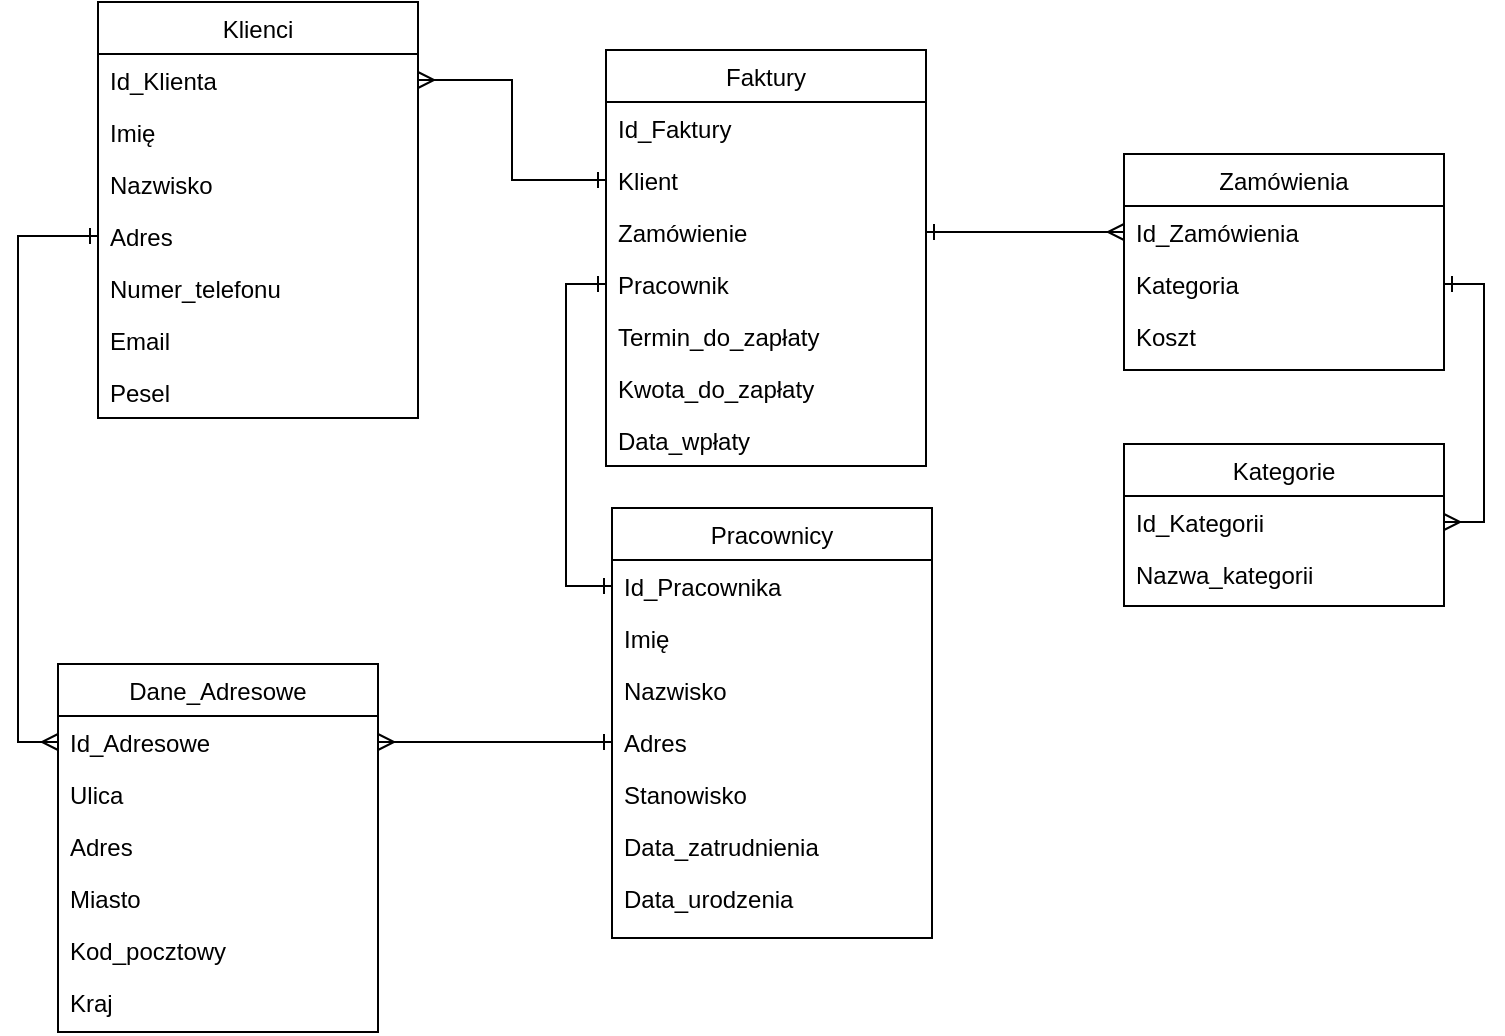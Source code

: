 <mxfile version="18.0.2" type="device"><diagram id="C5RBs43oDa-KdzZeNtuy" name="Page-1"><mxGraphModel dx="1422" dy="762" grid="0" gridSize="10" guides="1" tooltips="1" connect="1" arrows="1" fold="1" page="0" pageScale="1" pageWidth="827" pageHeight="1169" math="0" shadow="0"><root><mxCell id="WIyWlLk6GJQsqaUBKTNV-0"/><mxCell id="WIyWlLk6GJQsqaUBKTNV-1" parent="WIyWlLk6GJQsqaUBKTNV-0"/><mxCell id="zkfFHV4jXpPFQw0GAbJ--0" value="Klienci" style="swimlane;fontStyle=0;align=center;verticalAlign=top;childLayout=stackLayout;horizontal=1;startSize=26;horizontalStack=0;resizeParent=1;resizeLast=0;collapsible=1;marginBottom=0;rounded=0;shadow=0;strokeWidth=1;" parent="WIyWlLk6GJQsqaUBKTNV-1" vertex="1"><mxGeometry x="220" y="40" width="160" height="208" as="geometry"><mxRectangle x="230" y="140" width="160" height="26" as="alternateBounds"/></mxGeometry></mxCell><mxCell id="zkfFHV4jXpPFQw0GAbJ--1" value="Id_Klienta" style="text;align=left;verticalAlign=top;spacingLeft=4;spacingRight=4;overflow=hidden;rotatable=0;points=[[0,0.5],[1,0.5]];portConstraint=eastwest;" parent="zkfFHV4jXpPFQw0GAbJ--0" vertex="1"><mxGeometry y="26" width="160" height="26" as="geometry"/></mxCell><mxCell id="zkfFHV4jXpPFQw0GAbJ--2" value="Imię" style="text;align=left;verticalAlign=top;spacingLeft=4;spacingRight=4;overflow=hidden;rotatable=0;points=[[0,0.5],[1,0.5]];portConstraint=eastwest;rounded=0;shadow=0;html=0;" parent="zkfFHV4jXpPFQw0GAbJ--0" vertex="1"><mxGeometry y="52" width="160" height="26" as="geometry"/></mxCell><mxCell id="zkfFHV4jXpPFQw0GAbJ--3" value="Nazwisko" style="text;align=left;verticalAlign=top;spacingLeft=4;spacingRight=4;overflow=hidden;rotatable=0;points=[[0,0.5],[1,0.5]];portConstraint=eastwest;rounded=0;shadow=0;html=0;" parent="zkfFHV4jXpPFQw0GAbJ--0" vertex="1"><mxGeometry y="78" width="160" height="26" as="geometry"/></mxCell><mxCell id="ZHH8jqsLamT440S3vgwG-13" value="Adres" style="text;align=left;verticalAlign=top;spacingLeft=4;spacingRight=4;overflow=hidden;rotatable=0;points=[[0,0.5],[1,0.5]];portConstraint=eastwest;rounded=0;shadow=0;html=0;" parent="zkfFHV4jXpPFQw0GAbJ--0" vertex="1"><mxGeometry y="104" width="160" height="26" as="geometry"/></mxCell><mxCell id="ZHH8jqsLamT440S3vgwG-14" value="Numer_telefonu" style="text;align=left;verticalAlign=top;spacingLeft=4;spacingRight=4;overflow=hidden;rotatable=0;points=[[0,0.5],[1,0.5]];portConstraint=eastwest;rounded=0;shadow=0;html=0;" parent="zkfFHV4jXpPFQw0GAbJ--0" vertex="1"><mxGeometry y="130" width="160" height="26" as="geometry"/></mxCell><mxCell id="ZHH8jqsLamT440S3vgwG-15" value="Email" style="text;align=left;verticalAlign=top;spacingLeft=4;spacingRight=4;overflow=hidden;rotatable=0;points=[[0,0.5],[1,0.5]];portConstraint=eastwest;rounded=0;shadow=0;html=0;" parent="zkfFHV4jXpPFQw0GAbJ--0" vertex="1"><mxGeometry y="156" width="160" height="26" as="geometry"/></mxCell><mxCell id="ZHH8jqsLamT440S3vgwG-16" value="Pesel" style="text;align=left;verticalAlign=top;spacingLeft=4;spacingRight=4;overflow=hidden;rotatable=0;points=[[0,0.5],[1,0.5]];portConstraint=eastwest;rounded=0;shadow=0;html=0;" parent="zkfFHV4jXpPFQw0GAbJ--0" vertex="1"><mxGeometry y="182" width="160" height="26" as="geometry"/></mxCell><mxCell id="ZHH8jqsLamT440S3vgwG-11" style="rounded=0;orthogonalLoop=1;jettySize=auto;html=1;entryX=0;entryY=0.5;entryDx=0;entryDy=0;startArrow=ERmany;startFill=0;endArrow=ERone;endFill=0;exitX=0;exitY=0.5;exitDx=0;exitDy=0;edgeStyle=orthogonalEdgeStyle;" parent="WIyWlLk6GJQsqaUBKTNV-1" source="zkfFHV4jXpPFQw0GAbJ--18" target="ZHH8jqsLamT440S3vgwG-13" edge="1"><mxGeometry relative="1" as="geometry"/></mxCell><mxCell id="zkfFHV4jXpPFQw0GAbJ--17" value="Dane_Adresowe" style="swimlane;fontStyle=0;align=center;verticalAlign=top;childLayout=stackLayout;horizontal=1;startSize=26;horizontalStack=0;resizeParent=1;resizeLast=0;collapsible=1;marginBottom=0;rounded=0;shadow=0;strokeWidth=1;" parent="WIyWlLk6GJQsqaUBKTNV-1" vertex="1"><mxGeometry x="200" y="371" width="160" height="184" as="geometry"><mxRectangle x="550" y="140" width="160" height="26" as="alternateBounds"/></mxGeometry></mxCell><mxCell id="zkfFHV4jXpPFQw0GAbJ--18" value="Id_Adresowe" style="text;align=left;verticalAlign=top;spacingLeft=4;spacingRight=4;overflow=hidden;rotatable=0;points=[[0,0.5],[1,0.5]];portConstraint=eastwest;" parent="zkfFHV4jXpPFQw0GAbJ--17" vertex="1"><mxGeometry y="26" width="160" height="26" as="geometry"/></mxCell><mxCell id="zkfFHV4jXpPFQw0GAbJ--19" value="Ulica" style="text;align=left;verticalAlign=top;spacingLeft=4;spacingRight=4;overflow=hidden;rotatable=0;points=[[0,0.5],[1,0.5]];portConstraint=eastwest;rounded=0;shadow=0;html=0;" parent="zkfFHV4jXpPFQw0GAbJ--17" vertex="1"><mxGeometry y="52" width="160" height="26" as="geometry"/></mxCell><mxCell id="zkfFHV4jXpPFQw0GAbJ--20" value="Adres" style="text;align=left;verticalAlign=top;spacingLeft=4;spacingRight=4;overflow=hidden;rotatable=0;points=[[0,0.5],[1,0.5]];portConstraint=eastwest;rounded=0;shadow=0;html=0;" parent="zkfFHV4jXpPFQw0GAbJ--17" vertex="1"><mxGeometry y="78" width="160" height="26" as="geometry"/></mxCell><mxCell id="zkfFHV4jXpPFQw0GAbJ--21" value="Miasto" style="text;align=left;verticalAlign=top;spacingLeft=4;spacingRight=4;overflow=hidden;rotatable=0;points=[[0,0.5],[1,0.5]];portConstraint=eastwest;rounded=0;shadow=0;html=0;" parent="zkfFHV4jXpPFQw0GAbJ--17" vertex="1"><mxGeometry y="104" width="160" height="26" as="geometry"/></mxCell><mxCell id="zkfFHV4jXpPFQw0GAbJ--22" value="Kod_pocztowy" style="text;align=left;verticalAlign=top;spacingLeft=4;spacingRight=4;overflow=hidden;rotatable=0;points=[[0,0.5],[1,0.5]];portConstraint=eastwest;rounded=0;shadow=0;html=0;" parent="zkfFHV4jXpPFQw0GAbJ--17" vertex="1"><mxGeometry y="130" width="160" height="26" as="geometry"/></mxCell><mxCell id="ZHH8jqsLamT440S3vgwG-10" value="Kraj" style="text;align=left;verticalAlign=top;spacingLeft=4;spacingRight=4;overflow=hidden;rotatable=0;points=[[0,0.5],[1,0.5]];portConstraint=eastwest;rounded=0;shadow=0;html=0;" parent="zkfFHV4jXpPFQw0GAbJ--17" vertex="1"><mxGeometry y="156" width="160" height="26" as="geometry"/></mxCell><mxCell id="ZHH8jqsLamT440S3vgwG-2" value="Kategorie" style="swimlane;fontStyle=0;align=center;verticalAlign=top;childLayout=stackLayout;horizontal=1;startSize=26;horizontalStack=0;resizeParent=1;resizeLast=0;collapsible=1;marginBottom=0;rounded=0;shadow=0;strokeWidth=1;" parent="WIyWlLk6GJQsqaUBKTNV-1" vertex="1"><mxGeometry x="733" y="261" width="160" height="81" as="geometry"><mxRectangle x="230" y="140" width="160" height="26" as="alternateBounds"/></mxGeometry></mxCell><mxCell id="ZHH8jqsLamT440S3vgwG-3" value="Id_Kategorii" style="text;align=left;verticalAlign=top;spacingLeft=4;spacingRight=4;overflow=hidden;rotatable=0;points=[[0,0.5],[1,0.5]];portConstraint=eastwest;" parent="ZHH8jqsLamT440S3vgwG-2" vertex="1"><mxGeometry y="26" width="160" height="26" as="geometry"/></mxCell><mxCell id="ZHH8jqsLamT440S3vgwG-4" value="Nazwa_kategorii" style="text;align=left;verticalAlign=top;spacingLeft=4;spacingRight=4;overflow=hidden;rotatable=0;points=[[0,0.5],[1,0.5]];portConstraint=eastwest;rounded=0;shadow=0;html=0;" parent="ZHH8jqsLamT440S3vgwG-2" vertex="1"><mxGeometry y="52" width="160" height="26" as="geometry"/></mxCell><mxCell id="ZHH8jqsLamT440S3vgwG-29" style="edgeStyle=orthogonalEdgeStyle;rounded=0;orthogonalLoop=1;jettySize=auto;html=1;entryX=1;entryY=0.5;entryDx=0;entryDy=0;startArrow=ERone;startFill=0;endArrow=ERmany;endFill=0;exitX=1;exitY=0.5;exitDx=0;exitDy=0;" parent="WIyWlLk6GJQsqaUBKTNV-1" source="ZHH8jqsLamT440S3vgwG-23" target="ZHH8jqsLamT440S3vgwG-3" edge="1"><mxGeometry relative="1" as="geometry"/></mxCell><mxCell id="ZHH8jqsLamT440S3vgwG-34" style="edgeStyle=orthogonalEdgeStyle;rounded=0;orthogonalLoop=1;jettySize=auto;html=1;entryX=1;entryY=0.5;entryDx=0;entryDy=0;startArrow=ERmany;startFill=0;endArrow=ERone;endFill=0;exitX=0;exitY=0.5;exitDx=0;exitDy=0;" parent="WIyWlLk6GJQsqaUBKTNV-1" source="ZHH8jqsLamT440S3vgwG-22" target="ZHH8jqsLamT440S3vgwG-28" edge="1"><mxGeometry relative="1" as="geometry"/></mxCell><mxCell id="ZHH8jqsLamT440S3vgwG-21" value="Zamówienia" style="swimlane;fontStyle=0;align=center;verticalAlign=top;childLayout=stackLayout;horizontal=1;startSize=26;horizontalStack=0;resizeParent=1;resizeLast=0;collapsible=1;marginBottom=0;rounded=0;shadow=0;strokeWidth=1;" parent="WIyWlLk6GJQsqaUBKTNV-1" vertex="1"><mxGeometry x="733" y="116" width="160" height="108" as="geometry"><mxRectangle x="230" y="140" width="160" height="26" as="alternateBounds"/></mxGeometry></mxCell><mxCell id="ZHH8jqsLamT440S3vgwG-22" value="Id_Zamówienia" style="text;align=left;verticalAlign=top;spacingLeft=4;spacingRight=4;overflow=hidden;rotatable=0;points=[[0,0.5],[1,0.5]];portConstraint=eastwest;" parent="ZHH8jqsLamT440S3vgwG-21" vertex="1"><mxGeometry y="26" width="160" height="26" as="geometry"/></mxCell><mxCell id="ZHH8jqsLamT440S3vgwG-23" value="Kategoria" style="text;align=left;verticalAlign=top;spacingLeft=4;spacingRight=4;overflow=hidden;rotatable=0;points=[[0,0.5],[1,0.5]];portConstraint=eastwest;rounded=0;shadow=0;html=0;" parent="ZHH8jqsLamT440S3vgwG-21" vertex="1"><mxGeometry y="52" width="160" height="26" as="geometry"/></mxCell><mxCell id="ZHH8jqsLamT440S3vgwG-24" value="Koszt" style="text;align=left;verticalAlign=top;spacingLeft=4;spacingRight=4;overflow=hidden;rotatable=0;points=[[0,0.5],[1,0.5]];portConstraint=eastwest;rounded=0;shadow=0;html=0;" parent="ZHH8jqsLamT440S3vgwG-21" vertex="1"><mxGeometry y="78" width="160" height="26" as="geometry"/></mxCell><mxCell id="ZHH8jqsLamT440S3vgwG-33" style="edgeStyle=orthogonalEdgeStyle;rounded=0;orthogonalLoop=1;jettySize=auto;html=1;entryX=1;entryY=0.5;entryDx=0;entryDy=0;startArrow=ERone;startFill=0;endArrow=ERmany;endFill=0;exitX=0;exitY=0.5;exitDx=0;exitDy=0;" parent="WIyWlLk6GJQsqaUBKTNV-1" source="ZHH8jqsLamT440S3vgwG-27" target="zkfFHV4jXpPFQw0GAbJ--1" edge="1"><mxGeometry relative="1" as="geometry"/></mxCell><mxCell id="ZHH8jqsLamT440S3vgwG-25" value="Faktury" style="swimlane;fontStyle=0;align=center;verticalAlign=top;childLayout=stackLayout;horizontal=1;startSize=26;horizontalStack=0;resizeParent=1;resizeLast=0;collapsible=1;marginBottom=0;rounded=0;shadow=0;strokeWidth=1;" parent="WIyWlLk6GJQsqaUBKTNV-1" vertex="1"><mxGeometry x="474" y="64" width="160" height="208" as="geometry"><mxRectangle x="230" y="140" width="160" height="26" as="alternateBounds"/></mxGeometry></mxCell><mxCell id="ZHH8jqsLamT440S3vgwG-26" value="Id_Faktury" style="text;align=left;verticalAlign=top;spacingLeft=4;spacingRight=4;overflow=hidden;rotatable=0;points=[[0,0.5],[1,0.5]];portConstraint=eastwest;" parent="ZHH8jqsLamT440S3vgwG-25" vertex="1"><mxGeometry y="26" width="160" height="26" as="geometry"/></mxCell><mxCell id="ZHH8jqsLamT440S3vgwG-27" value="Klient" style="text;align=left;verticalAlign=top;spacingLeft=4;spacingRight=4;overflow=hidden;rotatable=0;points=[[0,0.5],[1,0.5]];portConstraint=eastwest;rounded=0;shadow=0;html=0;" parent="ZHH8jqsLamT440S3vgwG-25" vertex="1"><mxGeometry y="52" width="160" height="26" as="geometry"/></mxCell><mxCell id="ZHH8jqsLamT440S3vgwG-28" value="Zamówienie" style="text;align=left;verticalAlign=top;spacingLeft=4;spacingRight=4;overflow=hidden;rotatable=0;points=[[0,0.5],[1,0.5]];portConstraint=eastwest;rounded=0;shadow=0;html=0;" parent="ZHH8jqsLamT440S3vgwG-25" vertex="1"><mxGeometry y="78" width="160" height="26" as="geometry"/></mxCell><mxCell id="49LecY3NYQVZXiZLAktM-9" value="Pracownik" style="text;align=left;verticalAlign=top;spacingLeft=4;spacingRight=4;overflow=hidden;rotatable=0;points=[[0,0.5],[1,0.5]];portConstraint=eastwest;rounded=0;shadow=0;html=0;" vertex="1" parent="ZHH8jqsLamT440S3vgwG-25"><mxGeometry y="104" width="160" height="26" as="geometry"/></mxCell><mxCell id="ZHH8jqsLamT440S3vgwG-30" value="Termin_do_zapłaty" style="text;align=left;verticalAlign=top;spacingLeft=4;spacingRight=4;overflow=hidden;rotatable=0;points=[[0,0.5],[1,0.5]];portConstraint=eastwest;rounded=0;shadow=0;html=0;" parent="ZHH8jqsLamT440S3vgwG-25" vertex="1"><mxGeometry y="130" width="160" height="26" as="geometry"/></mxCell><mxCell id="ZHH8jqsLamT440S3vgwG-31" value="Kwota_do_zapłaty" style="text;align=left;verticalAlign=top;spacingLeft=4;spacingRight=4;overflow=hidden;rotatable=0;points=[[0,0.5],[1,0.5]];portConstraint=eastwest;rounded=0;shadow=0;html=0;" parent="ZHH8jqsLamT440S3vgwG-25" vertex="1"><mxGeometry y="156" width="160" height="26" as="geometry"/></mxCell><mxCell id="ZHH8jqsLamT440S3vgwG-32" value="Data_wpłaty" style="text;align=left;verticalAlign=top;spacingLeft=4;spacingRight=4;overflow=hidden;rotatable=0;points=[[0,0.5],[1,0.5]];portConstraint=eastwest;rounded=0;shadow=0;html=0;" parent="ZHH8jqsLamT440S3vgwG-25" vertex="1"><mxGeometry y="182" width="160" height="26" as="geometry"/></mxCell><mxCell id="49LecY3NYQVZXiZLAktM-1" value="Pracownicy" style="swimlane;fontStyle=0;align=center;verticalAlign=top;childLayout=stackLayout;horizontal=1;startSize=26;horizontalStack=0;resizeParent=1;resizeLast=0;collapsible=1;marginBottom=0;rounded=0;shadow=0;strokeWidth=1;" vertex="1" parent="WIyWlLk6GJQsqaUBKTNV-1"><mxGeometry x="477" y="293" width="160" height="215" as="geometry"><mxRectangle x="230" y="140" width="160" height="26" as="alternateBounds"/></mxGeometry></mxCell><mxCell id="49LecY3NYQVZXiZLAktM-2" value="Id_Pracownika" style="text;align=left;verticalAlign=top;spacingLeft=4;spacingRight=4;overflow=hidden;rotatable=0;points=[[0,0.5],[1,0.5]];portConstraint=eastwest;" vertex="1" parent="49LecY3NYQVZXiZLAktM-1"><mxGeometry y="26" width="160" height="26" as="geometry"/></mxCell><mxCell id="49LecY3NYQVZXiZLAktM-3" value="Imię" style="text;align=left;verticalAlign=top;spacingLeft=4;spacingRight=4;overflow=hidden;rotatable=0;points=[[0,0.5],[1,0.5]];portConstraint=eastwest;rounded=0;shadow=0;html=0;" vertex="1" parent="49LecY3NYQVZXiZLAktM-1"><mxGeometry y="52" width="160" height="26" as="geometry"/></mxCell><mxCell id="49LecY3NYQVZXiZLAktM-4" value="Nazwisko" style="text;align=left;verticalAlign=top;spacingLeft=4;spacingRight=4;overflow=hidden;rotatable=0;points=[[0,0.5],[1,0.5]];portConstraint=eastwest;rounded=0;shadow=0;html=0;" vertex="1" parent="49LecY3NYQVZXiZLAktM-1"><mxGeometry y="78" width="160" height="26" as="geometry"/></mxCell><mxCell id="49LecY3NYQVZXiZLAktM-5" value="Adres" style="text;align=left;verticalAlign=top;spacingLeft=4;spacingRight=4;overflow=hidden;rotatable=0;points=[[0,0.5],[1,0.5]];portConstraint=eastwest;rounded=0;shadow=0;html=0;" vertex="1" parent="49LecY3NYQVZXiZLAktM-1"><mxGeometry y="104" width="160" height="26" as="geometry"/></mxCell><mxCell id="49LecY3NYQVZXiZLAktM-6" value="Stanowisko" style="text;align=left;verticalAlign=top;spacingLeft=4;spacingRight=4;overflow=hidden;rotatable=0;points=[[0,0.5],[1,0.5]];portConstraint=eastwest;rounded=0;shadow=0;html=0;" vertex="1" parent="49LecY3NYQVZXiZLAktM-1"><mxGeometry y="130" width="160" height="26" as="geometry"/></mxCell><mxCell id="49LecY3NYQVZXiZLAktM-11" value="Data_zatrudnienia" style="text;align=left;verticalAlign=top;spacingLeft=4;spacingRight=4;overflow=hidden;rotatable=0;points=[[0,0.5],[1,0.5]];portConstraint=eastwest;rounded=0;shadow=0;html=0;" vertex="1" parent="49LecY3NYQVZXiZLAktM-1"><mxGeometry y="156" width="160" height="26" as="geometry"/></mxCell><mxCell id="49LecY3NYQVZXiZLAktM-12" value="Data_urodzenia" style="text;align=left;verticalAlign=top;spacingLeft=4;spacingRight=4;overflow=hidden;rotatable=0;points=[[0,0.5],[1,0.5]];portConstraint=eastwest;rounded=0;shadow=0;html=0;" vertex="1" parent="49LecY3NYQVZXiZLAktM-1"><mxGeometry y="182" width="160" height="26" as="geometry"/></mxCell><mxCell id="49LecY3NYQVZXiZLAktM-8" style="edgeStyle=orthogonalEdgeStyle;rounded=0;orthogonalLoop=1;jettySize=auto;html=1;startArrow=ERone;startFill=0;endArrow=ERone;endFill=0;exitX=0;exitY=0.5;exitDx=0;exitDy=0;entryX=0;entryY=0.5;entryDx=0;entryDy=0;" edge="1" parent="WIyWlLk6GJQsqaUBKTNV-1" source="49LecY3NYQVZXiZLAktM-2" target="49LecY3NYQVZXiZLAktM-9"><mxGeometry relative="1" as="geometry"><mxPoint x="829" y="582" as="sourcePoint"/><mxPoint x="437" y="283" as="targetPoint"/></mxGeometry></mxCell><mxCell id="49LecY3NYQVZXiZLAktM-13" style="rounded=0;orthogonalLoop=1;jettySize=auto;html=1;entryX=0;entryY=0.5;entryDx=0;entryDy=0;startArrow=ERmany;startFill=0;endArrow=ERone;endFill=0;exitX=1;exitY=0.5;exitDx=0;exitDy=0;edgeStyle=orthogonalEdgeStyle;" edge="1" parent="WIyWlLk6GJQsqaUBKTNV-1" source="zkfFHV4jXpPFQw0GAbJ--18" target="49LecY3NYQVZXiZLAktM-5"><mxGeometry relative="1" as="geometry"><mxPoint x="816" y="578" as="sourcePoint"/><mxPoint x="820" y="392" as="targetPoint"/></mxGeometry></mxCell></root></mxGraphModel></diagram></mxfile>